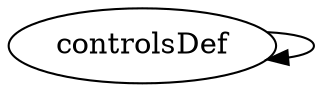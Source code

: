 /* Created by mdot for Matlab */
digraph m2html {
  controlsDef -> controlsDef;

  controlsDef [URL="controlsDef.html"];
}